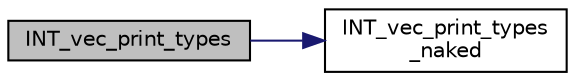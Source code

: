 digraph "INT_vec_print_types"
{
  edge [fontname="Helvetica",fontsize="10",labelfontname="Helvetica",labelfontsize="10"];
  node [fontname="Helvetica",fontsize="10",shape=record];
  rankdir="LR";
  Node5724 [label="INT_vec_print_types",height=0.2,width=0.4,color="black", fillcolor="grey75", style="filled", fontcolor="black"];
  Node5724 -> Node5725 [color="midnightblue",fontsize="10",style="solid",fontname="Helvetica"];
  Node5725 [label="INT_vec_print_types\l_naked",height=0.2,width=0.4,color="black", fillcolor="white", style="filled",URL="$d4/dd7/sorting_8_c.html#a912803fbc27f21eb925239bd9e2646c5"];
}
